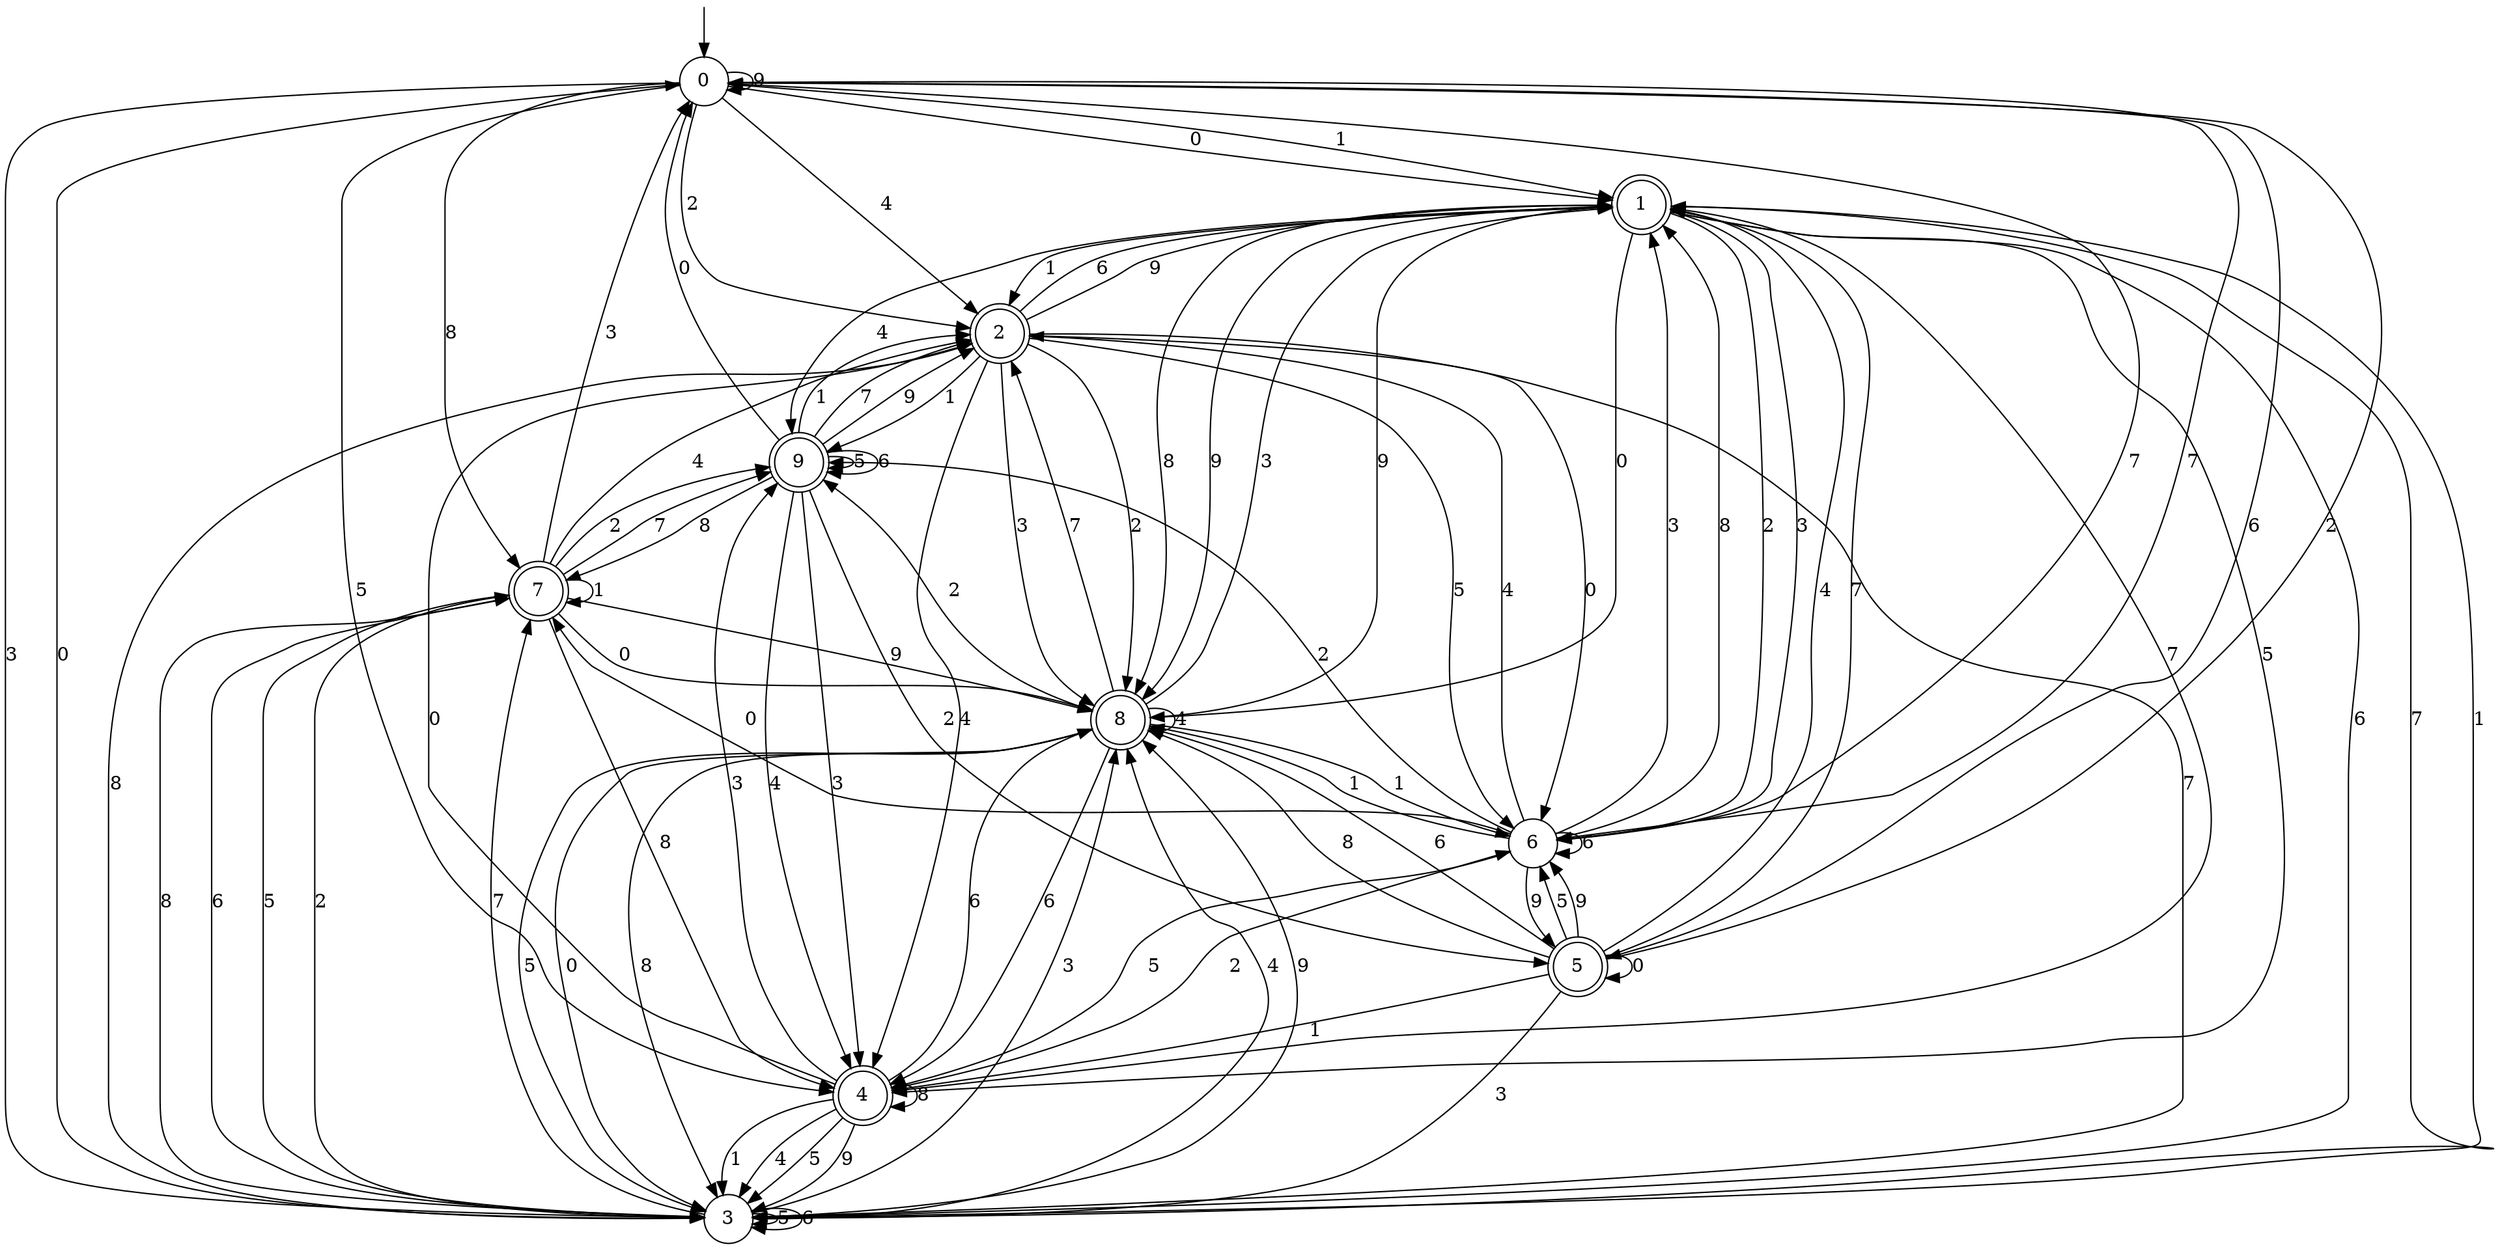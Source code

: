 digraph g {

	s0 [shape="circle" label="0"];
	s1 [shape="doublecircle" label="1"];
	s2 [shape="doublecircle" label="2"];
	s3 [shape="circle" label="3"];
	s4 [shape="doublecircle" label="4"];
	s5 [shape="doublecircle" label="5"];
	s6 [shape="circle" label="6"];
	s7 [shape="doublecircle" label="7"];
	s8 [shape="doublecircle" label="8"];
	s9 [shape="doublecircle" label="9"];
	s0 -> s1 [label="0"];
	s0 -> s1 [label="1"];
	s0 -> s2 [label="2"];
	s0 -> s3 [label="3"];
	s0 -> s2 [label="4"];
	s0 -> s4 [label="5"];
	s0 -> s5 [label="6"];
	s0 -> s6 [label="7"];
	s0 -> s7 [label="8"];
	s0 -> s0 [label="9"];
	s1 -> s8 [label="0"];
	s1 -> s2 [label="1"];
	s1 -> s6 [label="2"];
	s1 -> s6 [label="3"];
	s1 -> s9 [label="4"];
	s1 -> s4 [label="5"];
	s1 -> s3 [label="6"];
	s1 -> s3 [label="7"];
	s1 -> s8 [label="8"];
	s1 -> s8 [label="9"];
	s2 -> s6 [label="0"];
	s2 -> s9 [label="1"];
	s2 -> s8 [label="2"];
	s2 -> s8 [label="3"];
	s2 -> s4 [label="4"];
	s2 -> s6 [label="5"];
	s2 -> s1 [label="6"];
	s2 -> s3 [label="7"];
	s2 -> s3 [label="8"];
	s2 -> s1 [label="9"];
	s3 -> s0 [label="0"];
	s3 -> s1 [label="1"];
	s3 -> s7 [label="2"];
	s3 -> s8 [label="3"];
	s3 -> s8 [label="4"];
	s3 -> s3 [label="5"];
	s3 -> s3 [label="6"];
	s3 -> s7 [label="7"];
	s3 -> s7 [label="8"];
	s3 -> s8 [label="9"];
	s4 -> s2 [label="0"];
	s4 -> s3 [label="1"];
	s4 -> s6 [label="2"];
	s4 -> s9 [label="3"];
	s4 -> s3 [label="4"];
	s4 -> s3 [label="5"];
	s4 -> s8 [label="6"];
	s4 -> s1 [label="7"];
	s4 -> s4 [label="8"];
	s4 -> s3 [label="9"];
	s5 -> s5 [label="0"];
	s5 -> s4 [label="1"];
	s5 -> s0 [label="2"];
	s5 -> s3 [label="3"];
	s5 -> s1 [label="4"];
	s5 -> s6 [label="5"];
	s5 -> s8 [label="6"];
	s5 -> s1 [label="7"];
	s5 -> s8 [label="8"];
	s5 -> s6 [label="9"];
	s6 -> s7 [label="0"];
	s6 -> s8 [label="1"];
	s6 -> s9 [label="2"];
	s6 -> s1 [label="3"];
	s6 -> s2 [label="4"];
	s6 -> s4 [label="5"];
	s6 -> s6 [label="6"];
	s6 -> s0 [label="7"];
	s6 -> s1 [label="8"];
	s6 -> s5 [label="9"];
	s7 -> s8 [label="0"];
	s7 -> s7 [label="1"];
	s7 -> s9 [label="2"];
	s7 -> s0 [label="3"];
	s7 -> s2 [label="4"];
	s7 -> s3 [label="5"];
	s7 -> s3 [label="6"];
	s7 -> s9 [label="7"];
	s7 -> s4 [label="8"];
	s7 -> s8 [label="9"];
	s8 -> s3 [label="0"];
	s8 -> s6 [label="1"];
	s8 -> s9 [label="2"];
	s8 -> s1 [label="3"];
	s8 -> s8 [label="4"];
	s8 -> s3 [label="5"];
	s8 -> s4 [label="6"];
	s8 -> s2 [label="7"];
	s8 -> s3 [label="8"];
	s8 -> s1 [label="9"];
	s9 -> s0 [label="0"];
	s9 -> s2 [label="1"];
	s9 -> s5 [label="2"];
	s9 -> s4 [label="3"];
	s9 -> s4 [label="4"];
	s9 -> s9 [label="5"];
	s9 -> s9 [label="6"];
	s9 -> s2 [label="7"];
	s9 -> s7 [label="8"];
	s9 -> s2 [label="9"];

__start0 [label="" shape="none" width="0" height="0"];
__start0 -> s0;

}
